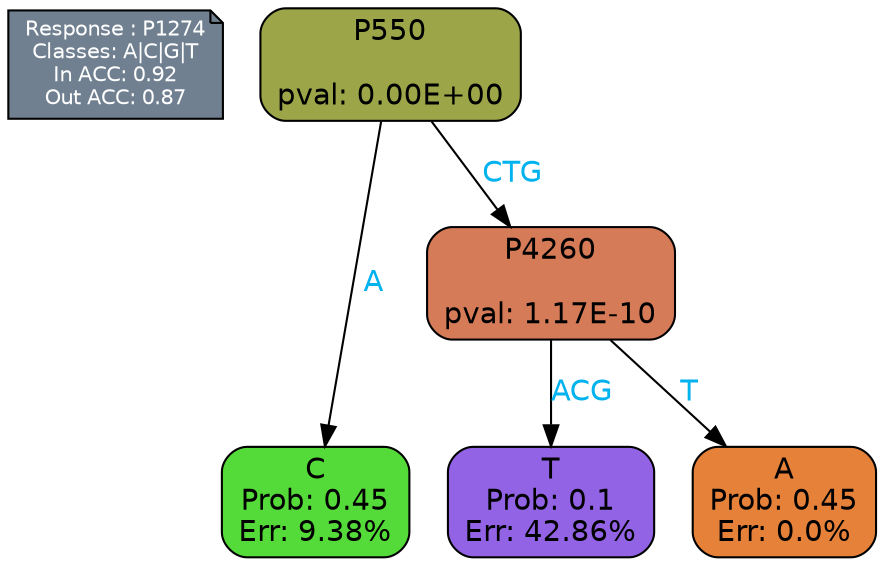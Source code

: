 digraph Tree {
node [shape=box, style="filled, rounded", color="black", fontname=helvetica] ;
graph [ranksep=equally, splines=polylines, bgcolor=transparent, dpi=600] ;
edge [fontname=helvetica] ;
LEGEND [label="Response : P1274
Classes: A|C|G|T
In ACC: 0.92
Out ACC: 0.87
",shape=note,align=left,style=filled,fillcolor="slategray",fontcolor="white",fontsize=10];1 [label="P550

pval: 0.00E+00", fillcolor="#9ca649"] ;
2 [label="C
Prob: 0.45
Err: 9.38%", fillcolor="#55db39"] ;
3 [label="P4260

pval: 1.17E-10", fillcolor="#d67b57"] ;
4 [label="T
Prob: 0.1
Err: 42.86%", fillcolor="#9363e5"] ;
5 [label="A
Prob: 0.45
Err: 0.0%", fillcolor="#e58139"] ;
1 -> 2 [label="A",fontcolor=deepskyblue2] ;
1 -> 3 [label="CTG",fontcolor=deepskyblue2] ;
3 -> 4 [label="ACG",fontcolor=deepskyblue2] ;
3 -> 5 [label="T",fontcolor=deepskyblue2] ;
{rank = same; 2;4;5;}{rank = same; LEGEND;1;}}